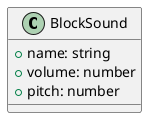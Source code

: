 @startuml BlockSound

class BlockSound {
    + name: string
    + volume: number
    + pitch: number
}

@enduml
